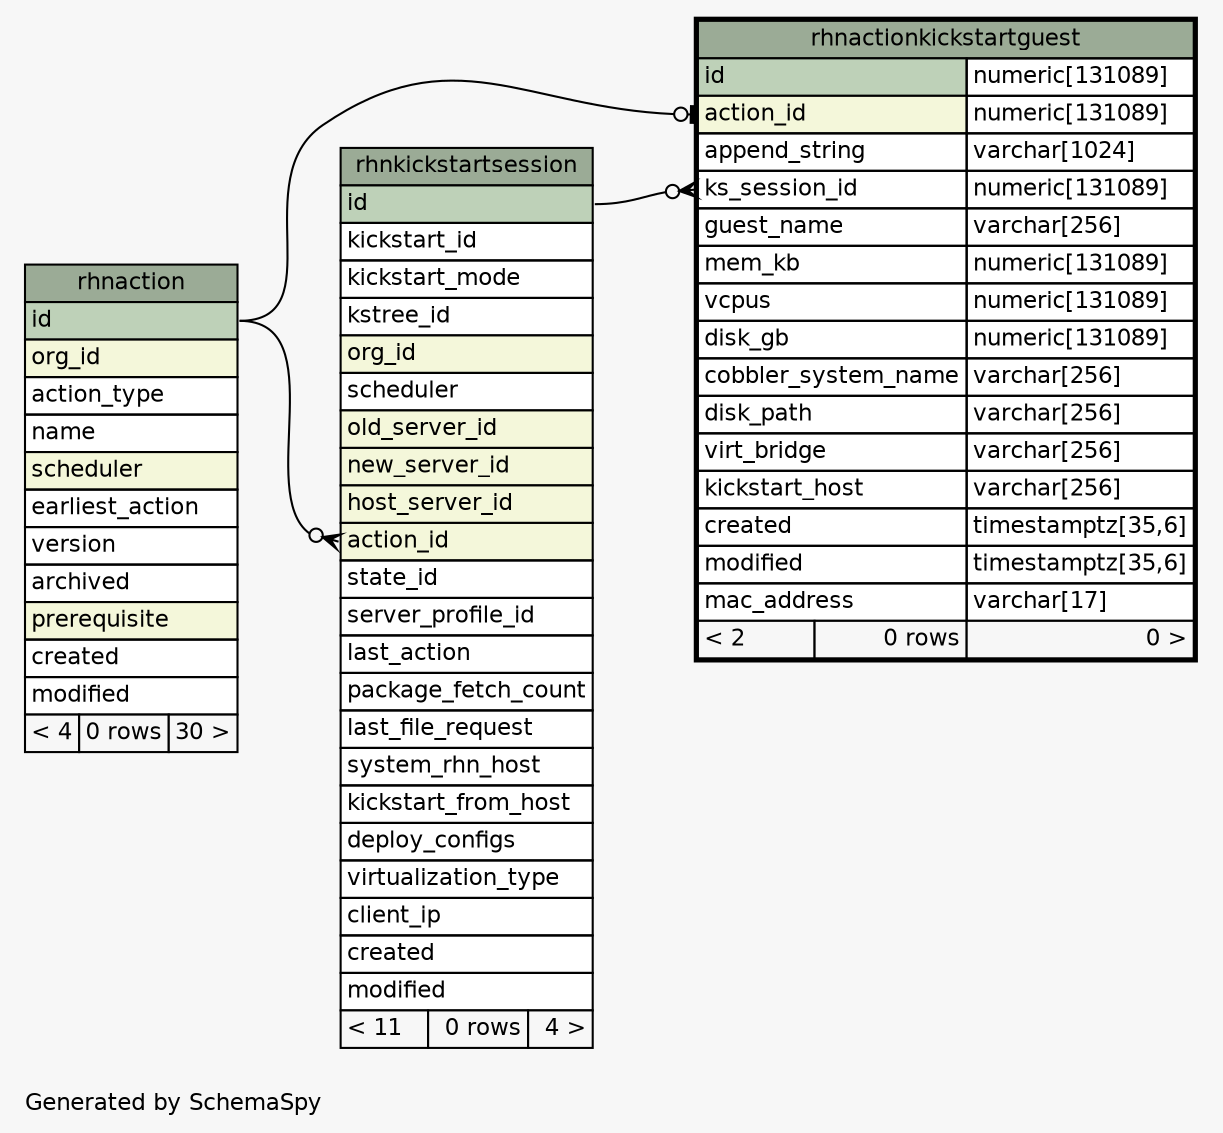// dot 2.26.0 on Linux 2.6.32-696.6.3.el6.x86_64
// SchemaSpy rev 590
digraph "oneDegreeRelationshipsDiagram" {
  graph [
    rankdir="RL"
    bgcolor="#f7f7f7"
    label="\nGenerated by SchemaSpy"
    labeljust="l"
    nodesep="0.18"
    ranksep="0.46"
    fontname="Helvetica"
    fontsize="11"
  ];
  node [
    fontname="Helvetica"
    fontsize="11"
    shape="plaintext"
  ];
  edge [
    arrowsize="0.8"
  ];
  "rhnactionkickstartguest":"action_id":w -> "rhnaction":"id":e [arrowhead=none dir=back arrowtail=teeodot];
  "rhnactionkickstartguest":"ks_session_id":w -> "rhnkickstartsession":"id":e [arrowhead=none dir=back arrowtail=crowodot];
  "rhnkickstartsession":"action_id":w -> "rhnaction":"id":e [arrowhead=none dir=back arrowtail=crowodot];
  "rhnaction" [
    label=<
    <TABLE BORDER="0" CELLBORDER="1" CELLSPACING="0" BGCOLOR="#ffffff">
      <TR><TD COLSPAN="3" BGCOLOR="#9bab96" ALIGN="CENTER">rhnaction</TD></TR>
      <TR><TD PORT="id" COLSPAN="3" BGCOLOR="#bed1b8" ALIGN="LEFT">id</TD></TR>
      <TR><TD PORT="org_id" COLSPAN="3" BGCOLOR="#f4f7da" ALIGN="LEFT">org_id</TD></TR>
      <TR><TD PORT="action_type" COLSPAN="3" ALIGN="LEFT">action_type</TD></TR>
      <TR><TD PORT="name" COLSPAN="3" ALIGN="LEFT">name</TD></TR>
      <TR><TD PORT="scheduler" COLSPAN="3" BGCOLOR="#f4f7da" ALIGN="LEFT">scheduler</TD></TR>
      <TR><TD PORT="earliest_action" COLSPAN="3" ALIGN="LEFT">earliest_action</TD></TR>
      <TR><TD PORT="version" COLSPAN="3" ALIGN="LEFT">version</TD></TR>
      <TR><TD PORT="archived" COLSPAN="3" ALIGN="LEFT">archived</TD></TR>
      <TR><TD PORT="prerequisite" COLSPAN="3" BGCOLOR="#f4f7da" ALIGN="LEFT">prerequisite</TD></TR>
      <TR><TD PORT="created" COLSPAN="3" ALIGN="LEFT">created</TD></TR>
      <TR><TD PORT="modified" COLSPAN="3" ALIGN="LEFT">modified</TD></TR>
      <TR><TD ALIGN="LEFT" BGCOLOR="#f7f7f7">&lt; 4</TD><TD ALIGN="RIGHT" BGCOLOR="#f7f7f7">0 rows</TD><TD ALIGN="RIGHT" BGCOLOR="#f7f7f7">30 &gt;</TD></TR>
    </TABLE>>
    URL="rhnaction.html"
    tooltip="rhnaction"
  ];
  "rhnactionkickstartguest" [
    label=<
    <TABLE BORDER="2" CELLBORDER="1" CELLSPACING="0" BGCOLOR="#ffffff">
      <TR><TD COLSPAN="3" BGCOLOR="#9bab96" ALIGN="CENTER">rhnactionkickstartguest</TD></TR>
      <TR><TD PORT="id" COLSPAN="2" BGCOLOR="#bed1b8" ALIGN="LEFT">id</TD><TD PORT="id.type" ALIGN="LEFT">numeric[131089]</TD></TR>
      <TR><TD PORT="action_id" COLSPAN="2" BGCOLOR="#f4f7da" ALIGN="LEFT">action_id</TD><TD PORT="action_id.type" ALIGN="LEFT">numeric[131089]</TD></TR>
      <TR><TD PORT="append_string" COLSPAN="2" ALIGN="LEFT">append_string</TD><TD PORT="append_string.type" ALIGN="LEFT">varchar[1024]</TD></TR>
      <TR><TD PORT="ks_session_id" COLSPAN="2" ALIGN="LEFT">ks_session_id</TD><TD PORT="ks_session_id.type" ALIGN="LEFT">numeric[131089]</TD></TR>
      <TR><TD PORT="guest_name" COLSPAN="2" ALIGN="LEFT">guest_name</TD><TD PORT="guest_name.type" ALIGN="LEFT">varchar[256]</TD></TR>
      <TR><TD PORT="mem_kb" COLSPAN="2" ALIGN="LEFT">mem_kb</TD><TD PORT="mem_kb.type" ALIGN="LEFT">numeric[131089]</TD></TR>
      <TR><TD PORT="vcpus" COLSPAN="2" ALIGN="LEFT">vcpus</TD><TD PORT="vcpus.type" ALIGN="LEFT">numeric[131089]</TD></TR>
      <TR><TD PORT="disk_gb" COLSPAN="2" ALIGN="LEFT">disk_gb</TD><TD PORT="disk_gb.type" ALIGN="LEFT">numeric[131089]</TD></TR>
      <TR><TD PORT="cobbler_system_name" COLSPAN="2" ALIGN="LEFT">cobbler_system_name</TD><TD PORT="cobbler_system_name.type" ALIGN="LEFT">varchar[256]</TD></TR>
      <TR><TD PORT="disk_path" COLSPAN="2" ALIGN="LEFT">disk_path</TD><TD PORT="disk_path.type" ALIGN="LEFT">varchar[256]</TD></TR>
      <TR><TD PORT="virt_bridge" COLSPAN="2" ALIGN="LEFT">virt_bridge</TD><TD PORT="virt_bridge.type" ALIGN="LEFT">varchar[256]</TD></TR>
      <TR><TD PORT="kickstart_host" COLSPAN="2" ALIGN="LEFT">kickstart_host</TD><TD PORT="kickstart_host.type" ALIGN="LEFT">varchar[256]</TD></TR>
      <TR><TD PORT="created" COLSPAN="2" ALIGN="LEFT">created</TD><TD PORT="created.type" ALIGN="LEFT">timestamptz[35,6]</TD></TR>
      <TR><TD PORT="modified" COLSPAN="2" ALIGN="LEFT">modified</TD><TD PORT="modified.type" ALIGN="LEFT">timestamptz[35,6]</TD></TR>
      <TR><TD PORT="mac_address" COLSPAN="2" ALIGN="LEFT">mac_address</TD><TD PORT="mac_address.type" ALIGN="LEFT">varchar[17]</TD></TR>
      <TR><TD ALIGN="LEFT" BGCOLOR="#f7f7f7">&lt; 2</TD><TD ALIGN="RIGHT" BGCOLOR="#f7f7f7">0 rows</TD><TD ALIGN="RIGHT" BGCOLOR="#f7f7f7">0 &gt;</TD></TR>
    </TABLE>>
    URL="rhnactionkickstartguest.html"
    tooltip="rhnactionkickstartguest"
  ];
  "rhnkickstartsession" [
    label=<
    <TABLE BORDER="0" CELLBORDER="1" CELLSPACING="0" BGCOLOR="#ffffff">
      <TR><TD COLSPAN="3" BGCOLOR="#9bab96" ALIGN="CENTER">rhnkickstartsession</TD></TR>
      <TR><TD PORT="id" COLSPAN="3" BGCOLOR="#bed1b8" ALIGN="LEFT">id</TD></TR>
      <TR><TD PORT="kickstart_id" COLSPAN="3" ALIGN="LEFT">kickstart_id</TD></TR>
      <TR><TD PORT="kickstart_mode" COLSPAN="3" ALIGN="LEFT">kickstart_mode</TD></TR>
      <TR><TD PORT="kstree_id" COLSPAN="3" ALIGN="LEFT">kstree_id</TD></TR>
      <TR><TD PORT="org_id" COLSPAN="3" BGCOLOR="#f4f7da" ALIGN="LEFT">org_id</TD></TR>
      <TR><TD PORT="scheduler" COLSPAN="3" ALIGN="LEFT">scheduler</TD></TR>
      <TR><TD PORT="old_server_id" COLSPAN="3" BGCOLOR="#f4f7da" ALIGN="LEFT">old_server_id</TD></TR>
      <TR><TD PORT="new_server_id" COLSPAN="3" BGCOLOR="#f4f7da" ALIGN="LEFT">new_server_id</TD></TR>
      <TR><TD PORT="host_server_id" COLSPAN="3" BGCOLOR="#f4f7da" ALIGN="LEFT">host_server_id</TD></TR>
      <TR><TD PORT="action_id" COLSPAN="3" BGCOLOR="#f4f7da" ALIGN="LEFT">action_id</TD></TR>
      <TR><TD PORT="state_id" COLSPAN="3" ALIGN="LEFT">state_id</TD></TR>
      <TR><TD PORT="server_profile_id" COLSPAN="3" ALIGN="LEFT">server_profile_id</TD></TR>
      <TR><TD PORT="last_action" COLSPAN="3" ALIGN="LEFT">last_action</TD></TR>
      <TR><TD PORT="package_fetch_count" COLSPAN="3" ALIGN="LEFT">package_fetch_count</TD></TR>
      <TR><TD PORT="last_file_request" COLSPAN="3" ALIGN="LEFT">last_file_request</TD></TR>
      <TR><TD PORT="system_rhn_host" COLSPAN="3" ALIGN="LEFT">system_rhn_host</TD></TR>
      <TR><TD PORT="kickstart_from_host" COLSPAN="3" ALIGN="LEFT">kickstart_from_host</TD></TR>
      <TR><TD PORT="deploy_configs" COLSPAN="3" ALIGN="LEFT">deploy_configs</TD></TR>
      <TR><TD PORT="virtualization_type" COLSPAN="3" ALIGN="LEFT">virtualization_type</TD></TR>
      <TR><TD PORT="client_ip" COLSPAN="3" ALIGN="LEFT">client_ip</TD></TR>
      <TR><TD PORT="created" COLSPAN="3" ALIGN="LEFT">created</TD></TR>
      <TR><TD PORT="modified" COLSPAN="3" ALIGN="LEFT">modified</TD></TR>
      <TR><TD ALIGN="LEFT" BGCOLOR="#f7f7f7">&lt; 11</TD><TD ALIGN="RIGHT" BGCOLOR="#f7f7f7">0 rows</TD><TD ALIGN="RIGHT" BGCOLOR="#f7f7f7">4 &gt;</TD></TR>
    </TABLE>>
    URL="rhnkickstartsession.html"
    tooltip="rhnkickstartsession"
  ];
}
